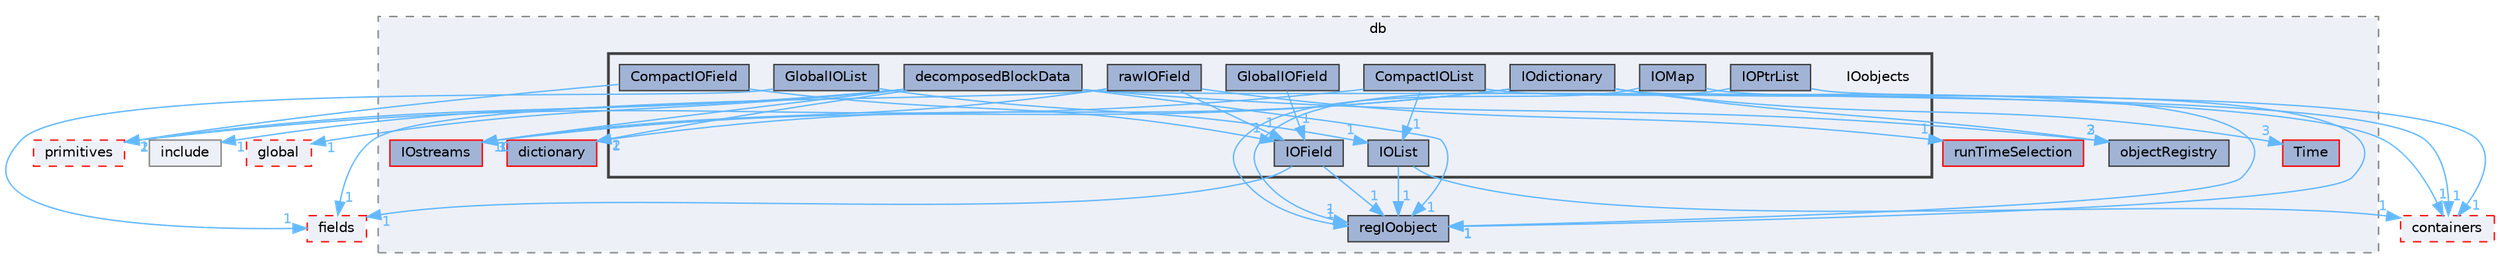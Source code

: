 digraph "src/OpenFOAM/db/IOobjects"
{
 // LATEX_PDF_SIZE
  bgcolor="transparent";
  edge [fontname=Helvetica,fontsize=10,labelfontname=Helvetica,labelfontsize=10];
  node [fontname=Helvetica,fontsize=10,shape=box,height=0.2,width=0.4];
  compound=true
  subgraph clusterdir_63c634f7a7cfd679ac26c67fb30fc32f {
    graph [ bgcolor="#edf0f7", pencolor="grey50", label="db", fontname=Helvetica,fontsize=10 style="filled,dashed", URL="dir_63c634f7a7cfd679ac26c67fb30fc32f.html",tooltip=""]
  dir_43e4f3d5f4ba74ef6e29186317ac2bae [label="dictionary", fillcolor="#a2b4d6", color="red", style="filled", URL="dir_43e4f3d5f4ba74ef6e29186317ac2bae.html",tooltip=""];
  dir_466e4f5b4cc1582939ab4ceba36098d8 [label="IOstreams", fillcolor="#a2b4d6", color="red", style="filled", URL="dir_466e4f5b4cc1582939ab4ceba36098d8.html",tooltip=""];
  dir_bb2890f68b7fdb7b322b02b8256df6db [label="regIOobject", fillcolor="#a2b4d6", color="grey25", style="filled", URL="dir_bb2890f68b7fdb7b322b02b8256df6db.html",tooltip=""];
  dir_ec5b63092fb55ef516ddf05b3841c89d [label="Time", fillcolor="#a2b4d6", color="red", style="filled", URL="dir_ec5b63092fb55ef516ddf05b3841c89d.html",tooltip=""];
  dir_f80fc3e4842cbab48cb780bc6e6d033e [label="objectRegistry", fillcolor="#a2b4d6", color="grey25", style="filled", URL="dir_f80fc3e4842cbab48cb780bc6e6d033e.html",tooltip=""];
  dir_97107bb83a2a5bbfad7ddd584e3f301c [label="runTimeSelection", fillcolor="#a2b4d6", color="red", style="filled", URL="dir_97107bb83a2a5bbfad7ddd584e3f301c.html",tooltip=""];
  subgraph clusterdir_cc10b28373a5cdb85fcb1ececb22619b {
    graph [ bgcolor="#edf0f7", pencolor="grey25", label="", fontname=Helvetica,fontsize=10 style="filled,bold", URL="dir_cc10b28373a5cdb85fcb1ececb22619b.html",tooltip=""]
    dir_cc10b28373a5cdb85fcb1ececb22619b [shape=plaintext, label="IOobjects"];
  dir_d55909ec472a0de589fa7a6dcc7e08f2 [label="CompactIOField", fillcolor="#a2b4d6", color="grey25", style="filled", URL="dir_d55909ec472a0de589fa7a6dcc7e08f2.html",tooltip=""];
  dir_1d702999d331a0816d132cf7c03d4e91 [label="CompactIOList", fillcolor="#a2b4d6", color="grey25", style="filled", URL="dir_1d702999d331a0816d132cf7c03d4e91.html",tooltip=""];
  dir_d3de3e0f693461537927c3ac41830f4c [label="decomposedBlockData", fillcolor="#a2b4d6", color="grey25", style="filled", URL="dir_d3de3e0f693461537927c3ac41830f4c.html",tooltip=""];
  dir_6556f265ebacc4e6753e6d0e60e8c425 [label="GlobalIOField", fillcolor="#a2b4d6", color="grey25", style="filled", URL="dir_6556f265ebacc4e6753e6d0e60e8c425.html",tooltip=""];
  dir_58fed69a5444be9b90fd9b18109369d1 [label="GlobalIOList", fillcolor="#a2b4d6", color="grey25", style="filled", URL="dir_58fed69a5444be9b90fd9b18109369d1.html",tooltip=""];
  dir_f982924b1d0900701a6f45b84bbc48f3 [label="IOdictionary", fillcolor="#a2b4d6", color="grey25", style="filled", URL="dir_f982924b1d0900701a6f45b84bbc48f3.html",tooltip=""];
  dir_6bef123dcba19d51b5ac0db98f01cda0 [label="IOField", fillcolor="#a2b4d6", color="grey25", style="filled", URL="dir_6bef123dcba19d51b5ac0db98f01cda0.html",tooltip=""];
  dir_daccf7d61098506097eb5150a9464743 [label="IOList", fillcolor="#a2b4d6", color="grey25", style="filled", URL="dir_daccf7d61098506097eb5150a9464743.html",tooltip=""];
  dir_a0e907ae2e70c9b403aa2b76a52aaa39 [label="IOMap", fillcolor="#a2b4d6", color="grey25", style="filled", URL="dir_a0e907ae2e70c9b403aa2b76a52aaa39.html",tooltip=""];
  dir_0be42a88baa1913e21244519d674a75a [label="IOPtrList", fillcolor="#a2b4d6", color="grey25", style="filled", URL="dir_0be42a88baa1913e21244519d674a75a.html",tooltip=""];
  dir_9332b66083e8eaa631a1a94ed748dbd8 [label="rawIOField", fillcolor="#a2b4d6", color="grey25", style="filled", URL="dir_9332b66083e8eaa631a1a94ed748dbd8.html",tooltip=""];
  }
  }
  dir_19d0872053bde092be81d7fe3f56cbf7 [label="containers", fillcolor="#edf0f7", color="red", style="filled,dashed", URL="dir_19d0872053bde092be81d7fe3f56cbf7.html",tooltip=""];
  dir_3e50f45338116b169052b428016851aa [label="primitives", fillcolor="#edf0f7", color="red", style="filled,dashed", URL="dir_3e50f45338116b169052b428016851aa.html",tooltip=""];
  dir_8583492183f4d27c76555f8f333dd07b [label="global", fillcolor="#edf0f7", color="red", style="filled,dashed", URL="dir_8583492183f4d27c76555f8f333dd07b.html",tooltip=""];
  dir_962442b8f989d5529fab5e0f0e4ffb74 [label="fields", fillcolor="#edf0f7", color="red", style="filled,dashed", URL="dir_962442b8f989d5529fab5e0f0e4ffb74.html",tooltip=""];
  dir_e954e9f5966bc1c681a414ec8bd0ee15 [label="include", fillcolor="#edf0f7", color="grey50", style="filled", URL="dir_e954e9f5966bc1c681a414ec8bd0ee15.html",tooltip=""];
  dir_d55909ec472a0de589fa7a6dcc7e08f2->dir_3e50f45338116b169052b428016851aa [headlabel="1", labeldistance=1.5 headhref="dir_000560_003069.html" href="dir_000560_003069.html" color="steelblue1" fontcolor="steelblue1"];
  dir_d55909ec472a0de589fa7a6dcc7e08f2->dir_6bef123dcba19d51b5ac0db98f01cda0 [headlabel="1", labeldistance=1.5 headhref="dir_000560_001959.html" href="dir_000560_001959.html" color="steelblue1" fontcolor="steelblue1"];
  dir_1d702999d331a0816d132cf7c03d4e91->dir_3e50f45338116b169052b428016851aa [headlabel="1", labeldistance=1.5 headhref="dir_000561_003069.html" href="dir_000561_003069.html" color="steelblue1" fontcolor="steelblue1"];
  dir_1d702999d331a0816d132cf7c03d4e91->dir_bb2890f68b7fdb7b322b02b8256df6db [headlabel="1", labeldistance=1.5 headhref="dir_000561_003303.html" href="dir_000561_003303.html" color="steelblue1" fontcolor="steelblue1"];
  dir_1d702999d331a0816d132cf7c03d4e91->dir_daccf7d61098506097eb5150a9464743 [headlabel="1", labeldistance=1.5 headhref="dir_000561_001960.html" href="dir_000561_001960.html" color="steelblue1" fontcolor="steelblue1"];
  dir_d3de3e0f693461537927c3ac41830f4c->dir_19d0872053bde092be81d7fe3f56cbf7 [headlabel="1", labeldistance=1.5 headhref="dir_000829_000669.html" href="dir_000829_000669.html" color="steelblue1" fontcolor="steelblue1"];
  dir_d3de3e0f693461537927c3ac41830f4c->dir_3e50f45338116b169052b428016851aa [headlabel="2", labeldistance=1.5 headhref="dir_000829_003069.html" href="dir_000829_003069.html" color="steelblue1" fontcolor="steelblue1"];
  dir_d3de3e0f693461537927c3ac41830f4c->dir_43e4f3d5f4ba74ef6e29186317ac2bae [headlabel="2", labeldistance=1.5 headhref="dir_000829_000924.html" href="dir_000829_000924.html" color="steelblue1" fontcolor="steelblue1"];
  dir_d3de3e0f693461537927c3ac41830f4c->dir_466e4f5b4cc1582939ab4ceba36098d8 [headlabel="10", labeldistance=1.5 headhref="dir_000829_001967.html" href="dir_000829_001967.html" color="steelblue1" fontcolor="steelblue1"];
  dir_d3de3e0f693461537927c3ac41830f4c->dir_8583492183f4d27c76555f8f333dd07b [headlabel="1", labeldistance=1.5 headhref="dir_000829_001645.html" href="dir_000829_001645.html" color="steelblue1" fontcolor="steelblue1"];
  dir_d3de3e0f693461537927c3ac41830f4c->dir_bb2890f68b7fdb7b322b02b8256df6db [headlabel="1", labeldistance=1.5 headhref="dir_000829_003303.html" href="dir_000829_003303.html" color="steelblue1" fontcolor="steelblue1"];
  dir_d3de3e0f693461537927c3ac41830f4c->dir_e954e9f5966bc1c681a414ec8bd0ee15 [headlabel="1", labeldistance=1.5 headhref="dir_000829_001804.html" href="dir_000829_001804.html" color="steelblue1" fontcolor="steelblue1"];
  dir_d3de3e0f693461537927c3ac41830f4c->dir_f80fc3e4842cbab48cb780bc6e6d033e [headlabel="2", labeldistance=1.5 headhref="dir_000829_002674.html" href="dir_000829_002674.html" color="steelblue1" fontcolor="steelblue1"];
  dir_6556f265ebacc4e6753e6d0e60e8c425->dir_6bef123dcba19d51b5ac0db98f01cda0 [headlabel="1", labeldistance=1.5 headhref="dir_001653_001959.html" href="dir_001653_001959.html" color="steelblue1" fontcolor="steelblue1"];
  dir_58fed69a5444be9b90fd9b18109369d1->dir_962442b8f989d5529fab5e0f0e4ffb74 [headlabel="1", labeldistance=1.5 headhref="dir_001654_001335.html" href="dir_001654_001335.html" color="steelblue1" fontcolor="steelblue1"];
  dir_58fed69a5444be9b90fd9b18109369d1->dir_daccf7d61098506097eb5150a9464743 [headlabel="1", labeldistance=1.5 headhref="dir_001654_001960.html" href="dir_001654_001960.html" color="steelblue1" fontcolor="steelblue1"];
  dir_f982924b1d0900701a6f45b84bbc48f3->dir_43e4f3d5f4ba74ef6e29186317ac2bae [headlabel="1", labeldistance=1.5 headhref="dir_001958_000924.html" href="dir_001958_000924.html" color="steelblue1" fontcolor="steelblue1"];
  dir_f982924b1d0900701a6f45b84bbc48f3->dir_466e4f5b4cc1582939ab4ceba36098d8 [headlabel="3", labeldistance=1.5 headhref="dir_001958_001967.html" href="dir_001958_001967.html" color="steelblue1" fontcolor="steelblue1"];
  dir_f982924b1d0900701a6f45b84bbc48f3->dir_bb2890f68b7fdb7b322b02b8256df6db [headlabel="1", labeldistance=1.5 headhref="dir_001958_003303.html" href="dir_001958_003303.html" color="steelblue1" fontcolor="steelblue1"];
  dir_f982924b1d0900701a6f45b84bbc48f3->dir_ec5b63092fb55ef516ddf05b3841c89d [headlabel="3", labeldistance=1.5 headhref="dir_001958_004036.html" href="dir_001958_004036.html" color="steelblue1" fontcolor="steelblue1"];
  dir_f982924b1d0900701a6f45b84bbc48f3->dir_f80fc3e4842cbab48cb780bc6e6d033e [headlabel="3", labeldistance=1.5 headhref="dir_001958_002674.html" href="dir_001958_002674.html" color="steelblue1" fontcolor="steelblue1"];
  dir_6bef123dcba19d51b5ac0db98f01cda0->dir_962442b8f989d5529fab5e0f0e4ffb74 [headlabel="1", labeldistance=1.5 headhref="dir_001959_001335.html" href="dir_001959_001335.html" color="steelblue1" fontcolor="steelblue1"];
  dir_6bef123dcba19d51b5ac0db98f01cda0->dir_bb2890f68b7fdb7b322b02b8256df6db [headlabel="1", labeldistance=1.5 headhref="dir_001959_003303.html" href="dir_001959_003303.html" color="steelblue1" fontcolor="steelblue1"];
  dir_daccf7d61098506097eb5150a9464743->dir_19d0872053bde092be81d7fe3f56cbf7 [headlabel="1", labeldistance=1.5 headhref="dir_001960_000669.html" href="dir_001960_000669.html" color="steelblue1" fontcolor="steelblue1"];
  dir_daccf7d61098506097eb5150a9464743->dir_bb2890f68b7fdb7b322b02b8256df6db [headlabel="1", labeldistance=1.5 headhref="dir_001960_003303.html" href="dir_001960_003303.html" color="steelblue1" fontcolor="steelblue1"];
  dir_a0e907ae2e70c9b403aa2b76a52aaa39->dir_19d0872053bde092be81d7fe3f56cbf7 [headlabel="1", labeldistance=1.5 headhref="dir_001961_000669.html" href="dir_001961_000669.html" color="steelblue1" fontcolor="steelblue1"];
  dir_a0e907ae2e70c9b403aa2b76a52aaa39->dir_bb2890f68b7fdb7b322b02b8256df6db [headlabel="1", labeldistance=1.5 headhref="dir_001961_003303.html" href="dir_001961_003303.html" color="steelblue1" fontcolor="steelblue1"];
  dir_0be42a88baa1913e21244519d674a75a->dir_19d0872053bde092be81d7fe3f56cbf7 [headlabel="1", labeldistance=1.5 headhref="dir_001966_000669.html" href="dir_001966_000669.html" color="steelblue1" fontcolor="steelblue1"];
  dir_0be42a88baa1913e21244519d674a75a->dir_bb2890f68b7fdb7b322b02b8256df6db [headlabel="1", labeldistance=1.5 headhref="dir_001966_003303.html" href="dir_001966_003303.html" color="steelblue1" fontcolor="steelblue1"];
  dir_9332b66083e8eaa631a1a94ed748dbd8->dir_466e4f5b4cc1582939ab4ceba36098d8 [headlabel="1", labeldistance=1.5 headhref="dir_003206_001967.html" href="dir_003206_001967.html" color="steelblue1" fontcolor="steelblue1"];
  dir_9332b66083e8eaa631a1a94ed748dbd8->dir_6bef123dcba19d51b5ac0db98f01cda0 [headlabel="1", labeldistance=1.5 headhref="dir_003206_001959.html" href="dir_003206_001959.html" color="steelblue1" fontcolor="steelblue1"];
  dir_9332b66083e8eaa631a1a94ed748dbd8->dir_962442b8f989d5529fab5e0f0e4ffb74 [headlabel="1", labeldistance=1.5 headhref="dir_003206_001335.html" href="dir_003206_001335.html" color="steelblue1" fontcolor="steelblue1"];
  dir_9332b66083e8eaa631a1a94ed748dbd8->dir_97107bb83a2a5bbfad7ddd584e3f301c [headlabel="1", labeldistance=1.5 headhref="dir_003206_003384.html" href="dir_003206_003384.html" color="steelblue1" fontcolor="steelblue1"];
}
